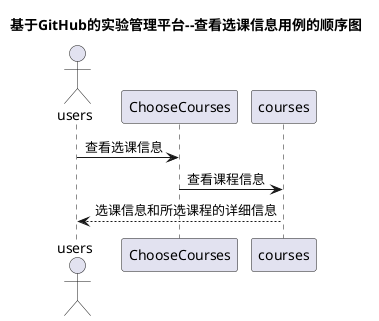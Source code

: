 @startuml
title 基于GitHub的实验管理平台--查看选课信息用例的顺序图
actor users
users -> ChooseCourses: 查看选课信息
ChooseCourses -> courses:查看课程信息
courses --> users:选课信息和所选课程的详细信息
@enduml